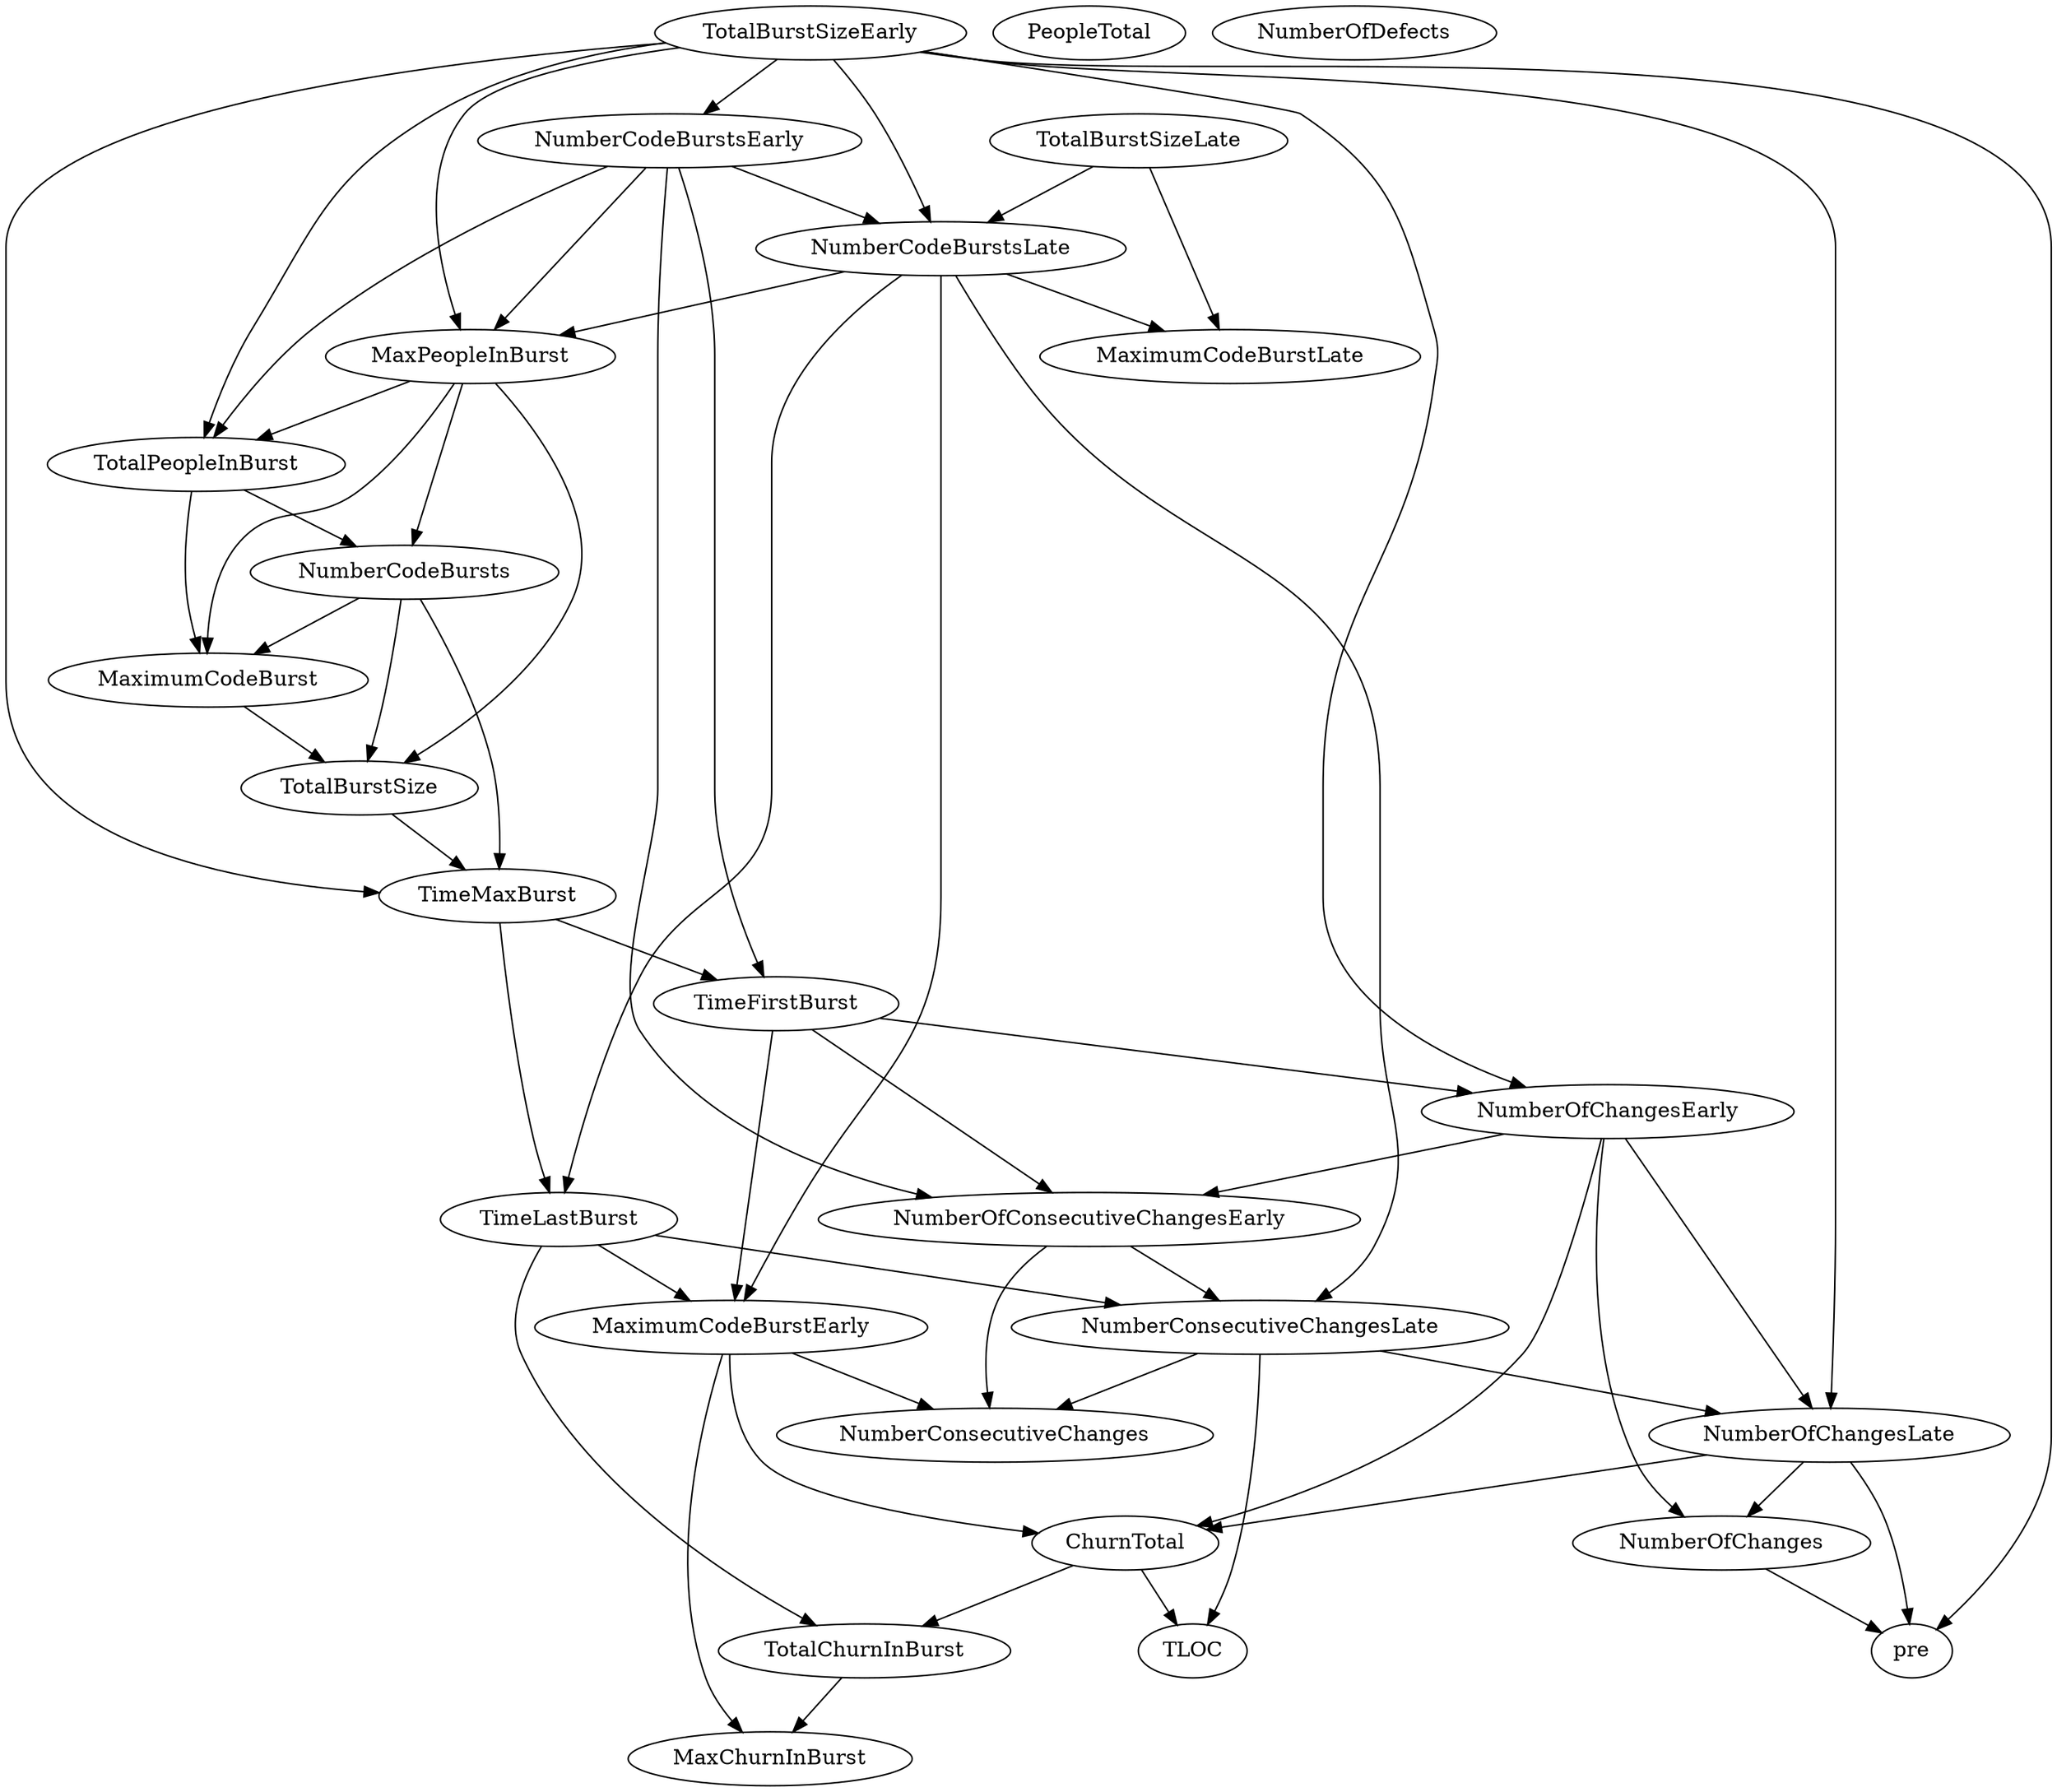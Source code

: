 digraph {
   TotalPeopleInBurst;
   MaximumCodeBurstLate;
   NumberOfChanges;
   MaxPeopleInBurst;
   TotalBurstSizeLate;
   NumberCodeBurstsLate;
   NumberOfChangesLate;
   NumberOfChangesEarly;
   MaxChurnInBurst;
   MaximumCodeBurstEarly;
   NumberCodeBurstsEarly;
   TimeFirstBurst;
   TotalChurnInBurst;
   ChurnTotal;
   MaximumCodeBurst;
   NumberOfConsecutiveChangesEarly;
   NumberConsecutiveChangesLate;
   TotalBurstSizeEarly;
   TotalBurstSize;
   TimeMaxBurst;
   NumberConsecutiveChanges;
   TimeLastBurst;
   NumberCodeBursts;
   PeopleTotal;
   pre;
   NumberOfDefects;
   TLOC;
   TotalPeopleInBurst -> MaximumCodeBurst;
   TotalPeopleInBurst -> NumberCodeBursts;
   NumberOfChanges -> pre;
   MaxPeopleInBurst -> TotalPeopleInBurst;
   MaxPeopleInBurst -> MaximumCodeBurst;
   MaxPeopleInBurst -> TotalBurstSize;
   MaxPeopleInBurst -> NumberCodeBursts;
   TotalBurstSizeLate -> MaximumCodeBurstLate;
   TotalBurstSizeLate -> NumberCodeBurstsLate;
   NumberCodeBurstsLate -> MaximumCodeBurstLate;
   NumberCodeBurstsLate -> MaxPeopleInBurst;
   NumberCodeBurstsLate -> MaximumCodeBurstEarly;
   NumberCodeBurstsLate -> NumberConsecutiveChangesLate;
   NumberCodeBurstsLate -> TimeLastBurst;
   NumberOfChangesLate -> NumberOfChanges;
   NumberOfChangesLate -> ChurnTotal;
   NumberOfChangesLate -> pre;
   NumberOfChangesEarly -> NumberOfChanges;
   NumberOfChangesEarly -> NumberOfChangesLate;
   NumberOfChangesEarly -> ChurnTotal;
   NumberOfChangesEarly -> NumberOfConsecutiveChangesEarly;
   MaximumCodeBurstEarly -> MaxChurnInBurst;
   MaximumCodeBurstEarly -> ChurnTotal;
   MaximumCodeBurstEarly -> NumberConsecutiveChanges;
   NumberCodeBurstsEarly -> TotalPeopleInBurst;
   NumberCodeBurstsEarly -> MaxPeopleInBurst;
   NumberCodeBurstsEarly -> NumberCodeBurstsLate;
   NumberCodeBurstsEarly -> TimeFirstBurst;
   NumberCodeBurstsEarly -> NumberOfConsecutiveChangesEarly;
   TimeFirstBurst -> NumberOfChangesEarly;
   TimeFirstBurst -> MaximumCodeBurstEarly;
   TimeFirstBurst -> NumberOfConsecutiveChangesEarly;
   TotalChurnInBurst -> MaxChurnInBurst;
   ChurnTotal -> TotalChurnInBurst;
   ChurnTotal -> TLOC;
   MaximumCodeBurst -> TotalBurstSize;
   NumberOfConsecutiveChangesEarly -> NumberConsecutiveChangesLate;
   NumberOfConsecutiveChangesEarly -> NumberConsecutiveChanges;
   NumberConsecutiveChangesLate -> NumberOfChangesLate;
   NumberConsecutiveChangesLate -> NumberConsecutiveChanges;
   NumberConsecutiveChangesLate -> TLOC;
   TotalBurstSizeEarly -> TotalPeopleInBurst;
   TotalBurstSizeEarly -> MaxPeopleInBurst;
   TotalBurstSizeEarly -> NumberCodeBurstsLate;
   TotalBurstSizeEarly -> NumberOfChangesLate;
   TotalBurstSizeEarly -> NumberOfChangesEarly;
   TotalBurstSizeEarly -> NumberCodeBurstsEarly;
   TotalBurstSizeEarly -> TimeMaxBurst;
   TotalBurstSizeEarly -> pre;
   TotalBurstSize -> TimeMaxBurst;
   TimeMaxBurst -> TimeFirstBurst;
   TimeMaxBurst -> TimeLastBurst;
   TimeLastBurst -> MaximumCodeBurstEarly;
   TimeLastBurst -> TotalChurnInBurst;
   TimeLastBurst -> NumberConsecutiveChangesLate;
   NumberCodeBursts -> MaximumCodeBurst;
   NumberCodeBursts -> TotalBurstSize;
   NumberCodeBursts -> TimeMaxBurst;
}
